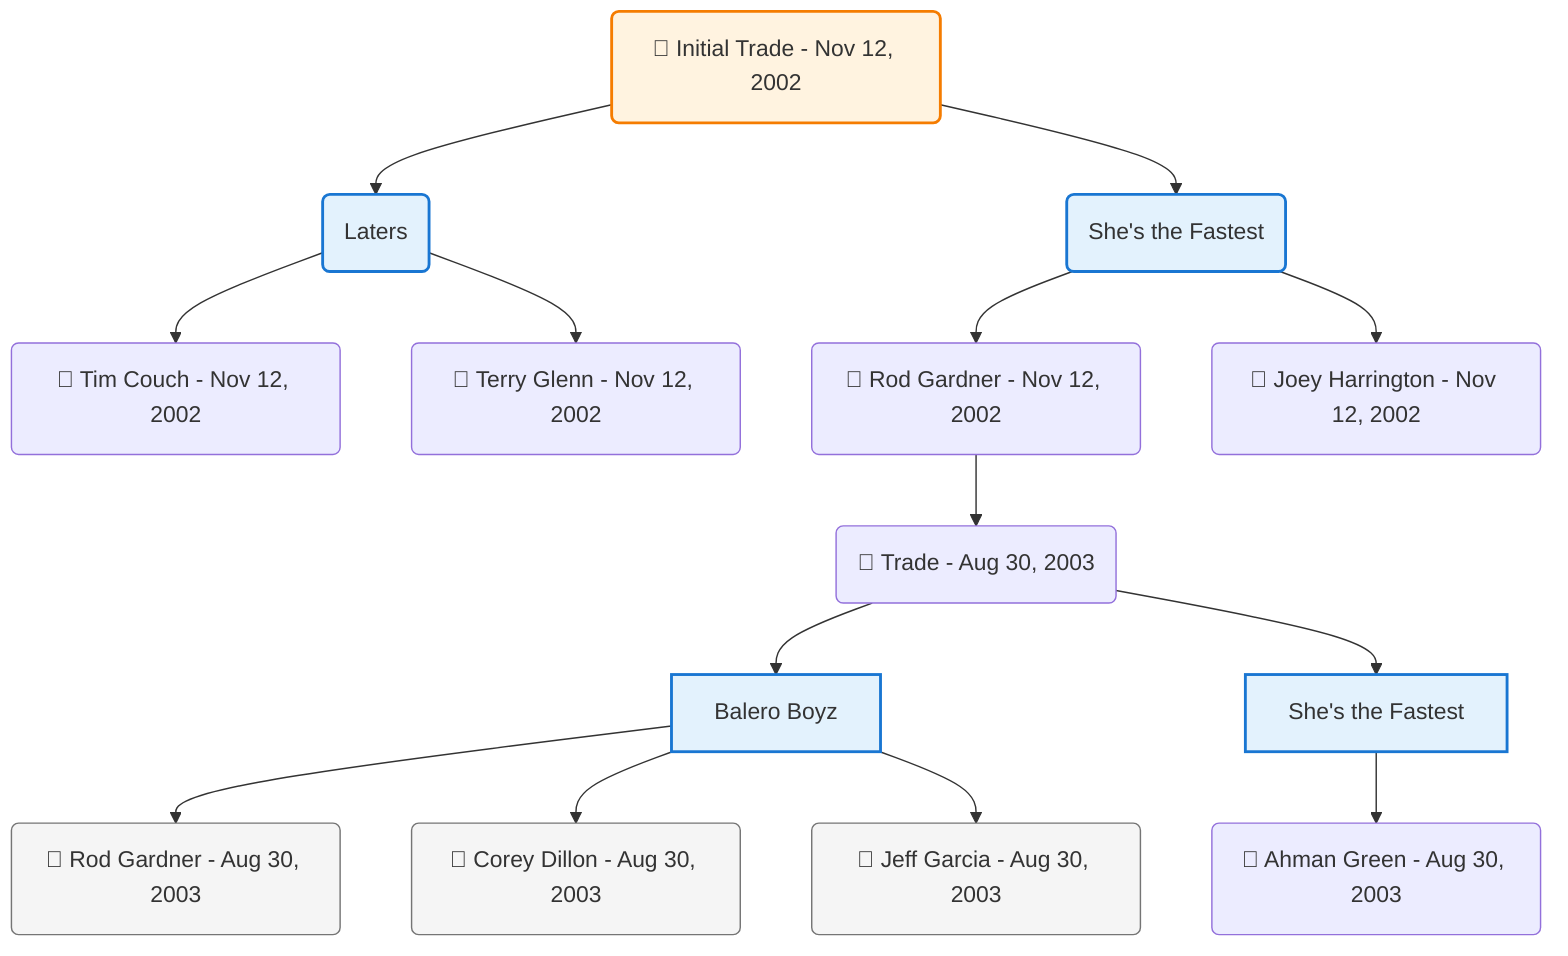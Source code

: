 flowchart TD

    TRADE_MAIN("🔄 Initial Trade - Nov 12, 2002")
    TEAM_1("Laters")
    TEAM_2("She's the Fastest")
    NODE_ed2657b2-b78e-4d6b-b321-8121c9918fc6("🔄 Tim Couch - Nov 12, 2002")
    NODE_7ea99177-d9f9-4b03-aeac-a78e79bbb5b8("🔄 Rod Gardner - Nov 12, 2002")
    TRADE_d1608bf6-f3da-462c-a2dd-a7b858982098_3("🔄 Trade - Aug 30, 2003")
    TEAM_2feaf03e-fb22-498e-ac8f-e596b6ba7810_4["Balero Boyz"]
    NODE_b2756f31-3303-4aaf-9dfe-101f92297c28("🔄 Rod Gardner - Aug 30, 2003")
    NODE_0c41bae0-18c2-4b22-b15b-3553d2ce6e6d("🔄 Corey Dillon - Aug 30, 2003")
    NODE_88e39c37-4ef4-4dfe-95ab-8ef4fa6e7510("🔄 Jeff Garcia - Aug 30, 2003")
    TEAM_4449259f-64af-44fd-9235-1facc0926234_5["She's the Fastest"]
    NODE_54a38002-f7d6-42a1-b6d7-3d606c4d29eb("🔄 Ahman Green - Aug 30, 2003")
    NODE_69e80202-ccfb-4376-9fc9-a8f5e792e36e("🔄 Terry Glenn - Nov 12, 2002")
    NODE_deddad04-613b-468a-8549-d3919a601e67("🔄 Joey Harrington - Nov 12, 2002")

    TRADE_MAIN --> TEAM_1
    TRADE_MAIN --> TEAM_2
    TEAM_1 --> NODE_ed2657b2-b78e-4d6b-b321-8121c9918fc6
    TEAM_2 --> NODE_7ea99177-d9f9-4b03-aeac-a78e79bbb5b8
    NODE_7ea99177-d9f9-4b03-aeac-a78e79bbb5b8 --> TRADE_d1608bf6-f3da-462c-a2dd-a7b858982098_3
    TRADE_d1608bf6-f3da-462c-a2dd-a7b858982098_3 --> TEAM_2feaf03e-fb22-498e-ac8f-e596b6ba7810_4
    TEAM_2feaf03e-fb22-498e-ac8f-e596b6ba7810_4 --> NODE_b2756f31-3303-4aaf-9dfe-101f92297c28
    TEAM_2feaf03e-fb22-498e-ac8f-e596b6ba7810_4 --> NODE_0c41bae0-18c2-4b22-b15b-3553d2ce6e6d
    TEAM_2feaf03e-fb22-498e-ac8f-e596b6ba7810_4 --> NODE_88e39c37-4ef4-4dfe-95ab-8ef4fa6e7510
    TRADE_d1608bf6-f3da-462c-a2dd-a7b858982098_3 --> TEAM_4449259f-64af-44fd-9235-1facc0926234_5
    TEAM_4449259f-64af-44fd-9235-1facc0926234_5 --> NODE_54a38002-f7d6-42a1-b6d7-3d606c4d29eb
    TEAM_1 --> NODE_69e80202-ccfb-4376-9fc9-a8f5e792e36e
    TEAM_2 --> NODE_deddad04-613b-468a-8549-d3919a601e67

    %% Node styling
    classDef teamNode fill:#e3f2fd,stroke:#1976d2,stroke-width:2px
    classDef tradeNode fill:#fff3e0,stroke:#f57c00,stroke-width:2px
    classDef playerNode fill:#f3e5f5,stroke:#7b1fa2,stroke-width:1px
    classDef nonRootPlayerNode fill:#f5f5f5,stroke:#757575,stroke-width:1px
    classDef endNode fill:#ffebee,stroke:#c62828,stroke-width:2px
    classDef waiverNode fill:#e8f5e8,stroke:#388e3c,stroke-width:2px
    classDef championshipNode fill:#fff9c4,stroke:#f57f17,stroke-width:3px

    class TEAM_1,TEAM_2,TEAM_2feaf03e-fb22-498e-ac8f-e596b6ba7810_4,TEAM_4449259f-64af-44fd-9235-1facc0926234_5 teamNode
    class NODE_b2756f31-3303-4aaf-9dfe-101f92297c28,NODE_0c41bae0-18c2-4b22-b15b-3553d2ce6e6d,NODE_88e39c37-4ef4-4dfe-95ab-8ef4fa6e7510 nonRootPlayerNode
    class TRADE_MAIN tradeNode